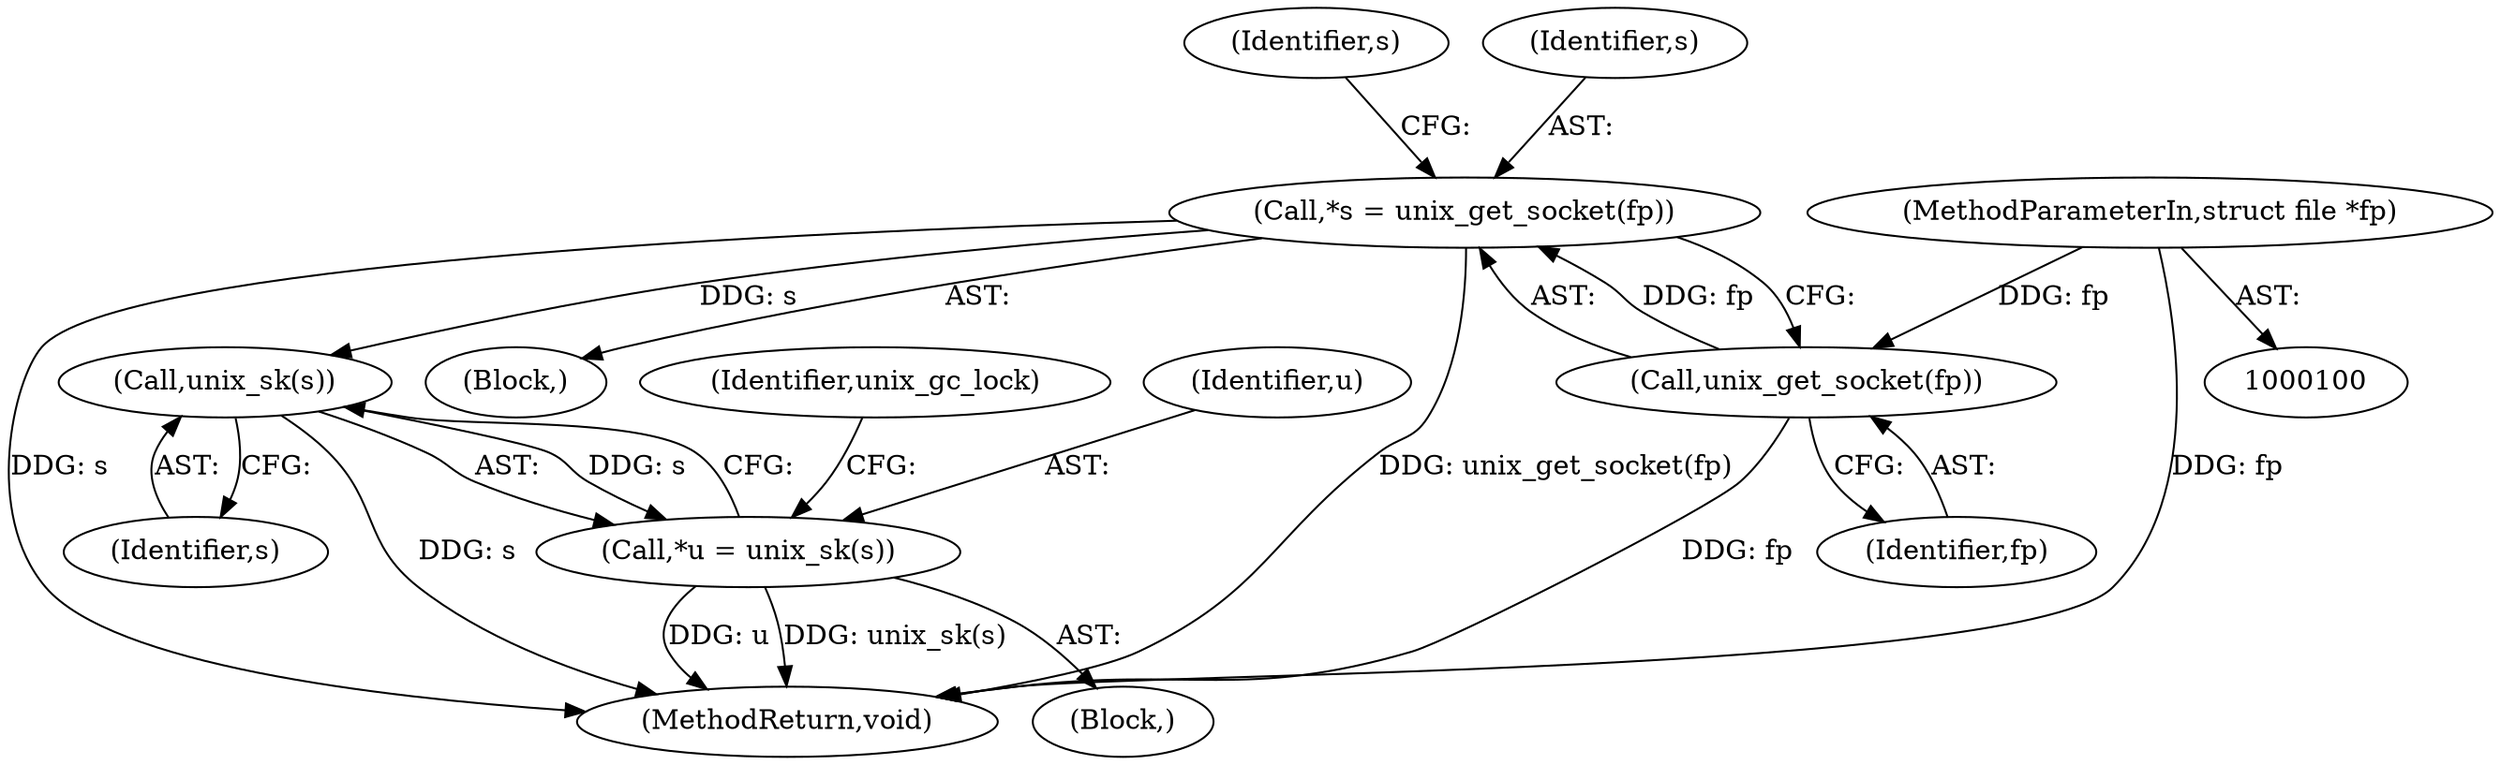 digraph "0_linux_712f4aad406bb1ed67f3f98d04c044191f0ff593_0@API" {
"1000104" [label="(Call,*s = unix_get_socket(fp))"];
"1000106" [label="(Call,unix_get_socket(fp))"];
"1000101" [label="(MethodParameterIn,struct file *fp)"];
"1000114" [label="(Call,unix_sk(s))"];
"1000112" [label="(Call,*u = unix_sk(s))"];
"1000109" [label="(Identifier,s)"];
"1000118" [label="(Identifier,unix_gc_lock)"];
"1000155" [label="(MethodReturn,void)"];
"1000114" [label="(Call,unix_sk(s))"];
"1000113" [label="(Identifier,u)"];
"1000104" [label="(Call,*s = unix_get_socket(fp))"];
"1000102" [label="(Block,)"];
"1000106" [label="(Call,unix_get_socket(fp))"];
"1000105" [label="(Identifier,s)"];
"1000112" [label="(Call,*u = unix_sk(s))"];
"1000115" [label="(Identifier,s)"];
"1000110" [label="(Block,)"];
"1000107" [label="(Identifier,fp)"];
"1000101" [label="(MethodParameterIn,struct file *fp)"];
"1000104" -> "1000102"  [label="AST: "];
"1000104" -> "1000106"  [label="CFG: "];
"1000105" -> "1000104"  [label="AST: "];
"1000106" -> "1000104"  [label="AST: "];
"1000109" -> "1000104"  [label="CFG: "];
"1000104" -> "1000155"  [label="DDG: s"];
"1000104" -> "1000155"  [label="DDG: unix_get_socket(fp)"];
"1000106" -> "1000104"  [label="DDG: fp"];
"1000104" -> "1000114"  [label="DDG: s"];
"1000106" -> "1000107"  [label="CFG: "];
"1000107" -> "1000106"  [label="AST: "];
"1000106" -> "1000155"  [label="DDG: fp"];
"1000101" -> "1000106"  [label="DDG: fp"];
"1000101" -> "1000100"  [label="AST: "];
"1000101" -> "1000155"  [label="DDG: fp"];
"1000114" -> "1000112"  [label="AST: "];
"1000114" -> "1000115"  [label="CFG: "];
"1000115" -> "1000114"  [label="AST: "];
"1000112" -> "1000114"  [label="CFG: "];
"1000114" -> "1000155"  [label="DDG: s"];
"1000114" -> "1000112"  [label="DDG: s"];
"1000112" -> "1000110"  [label="AST: "];
"1000113" -> "1000112"  [label="AST: "];
"1000118" -> "1000112"  [label="CFG: "];
"1000112" -> "1000155"  [label="DDG: unix_sk(s)"];
"1000112" -> "1000155"  [label="DDG: u"];
}
